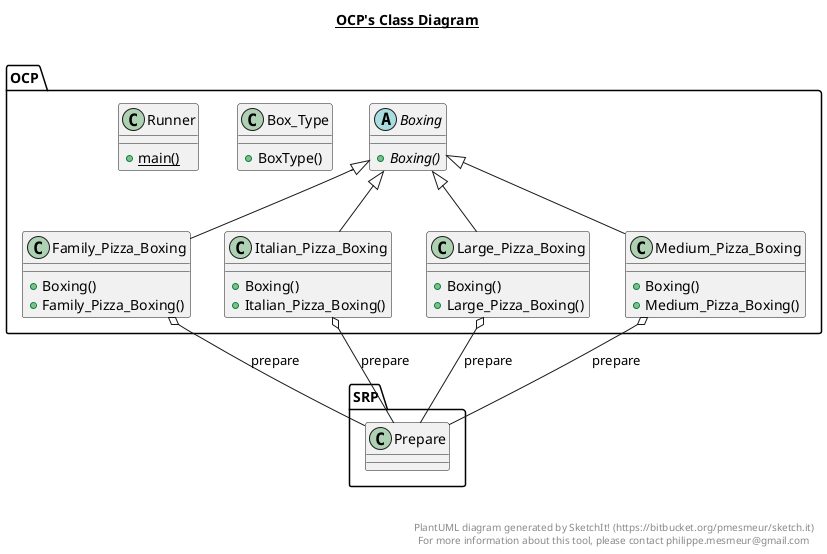 @startuml

title __OCP's Class Diagram__\n

  namespace OCP {
    class OCP.Box_Type {
        + BoxType()
    }
  }
  

  namespace OCP {
    abstract class OCP.Boxing {
        {abstract} + Boxing()
    }
  }
  

  namespace OCP {
    class OCP.Family_Pizza_Boxing {
        + Boxing()
        + Family_Pizza_Boxing()
    }
  }
  

  namespace OCP {
    class OCP.Italian_Pizza_Boxing {
        + Boxing()
        + Italian_Pizza_Boxing()
    }
  }
  

  namespace OCP {
    class OCP.Large_Pizza_Boxing {
        + Boxing()
        + Large_Pizza_Boxing()
    }
  }
  

  namespace OCP {
    class OCP.Medium_Pizza_Boxing {
        + Boxing()
        + Medium_Pizza_Boxing()
    }
  }
  

  namespace OCP {
    class OCP.Runner {
        {static} + main()
    }
  }
  

  OCP.Family_Pizza_Boxing -up-|> OCP.Boxing
  OCP.Family_Pizza_Boxing o-- SRP.Prepare : prepare
  OCP.Italian_Pizza_Boxing -up-|> OCP.Boxing
  OCP.Italian_Pizza_Boxing o-- SRP.Prepare : prepare
  OCP.Large_Pizza_Boxing -up-|> OCP.Boxing
  OCP.Large_Pizza_Boxing o-- SRP.Prepare : prepare
  OCP.Medium_Pizza_Boxing -up-|> OCP.Boxing
  OCP.Medium_Pizza_Boxing o-- SRP.Prepare : prepare


right footer


PlantUML diagram generated by SketchIt! (https://bitbucket.org/pmesmeur/sketch.it)
For more information about this tool, please contact philippe.mesmeur@gmail.com
endfooter

@enduml
